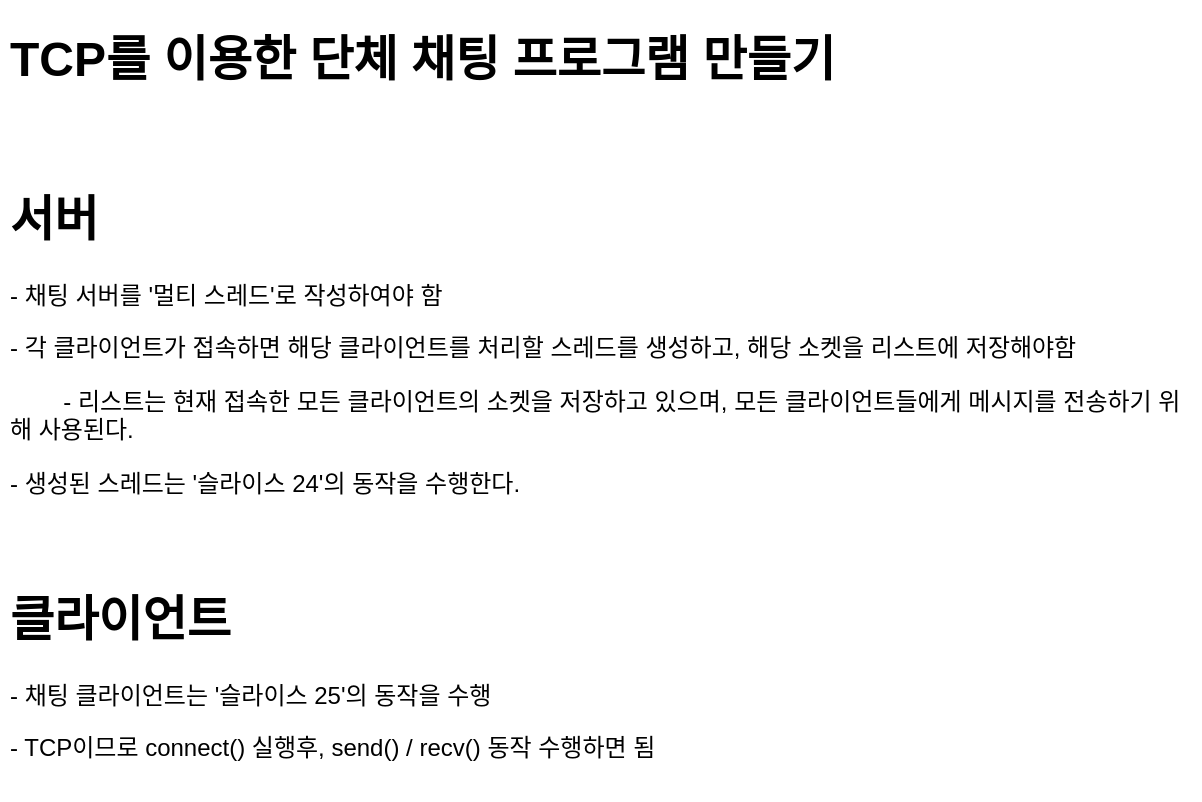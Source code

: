 <mxfile version="15.8.7" type="device"><diagram id="QTZonmfGNNRE6Qg6szTg" name="페이지-1"><mxGraphModel dx="981" dy="591" grid="1" gridSize="10" guides="1" tooltips="1" connect="1" arrows="1" fold="1" page="1" pageScale="1" pageWidth="6000" pageHeight="6000" math="0" shadow="0"><root><mxCell id="0"/><mxCell id="1" parent="0"/><mxCell id="KfGBn9mPBoOMDIYvFJ_M-1" value="&lt;h1&gt;TCP를 이용한 단체 채팅 프로그램 만들기&lt;/h1&gt;&lt;p&gt;&lt;br&gt;&lt;/p&gt;" style="text;html=1;strokeColor=none;fillColor=none;spacing=5;spacingTop=-20;whiteSpace=wrap;overflow=hidden;rounded=0;" vertex="1" parent="1"><mxGeometry x="40" y="40" width="490" height="60" as="geometry"/></mxCell><mxCell id="KfGBn9mPBoOMDIYvFJ_M-2" value="&lt;h1&gt;서버&lt;/h1&gt;&lt;p&gt;- 채팅 서버를 '멀티 스레드'로 작성하여야 함&lt;/p&gt;&lt;p&gt;- 각 클라이언트가 접속하면 해당 클라이언트를 처리할 스레드를 생성하고, 해당 소켓을 리스트에 저장해야함&lt;/p&gt;&lt;p&gt;&lt;span style=&quot;white-space: pre&quot;&gt;&#9;&lt;/span&gt;- 리스트는 현재 접속한 모든 클라이언트의 소켓을 저장하고 있으며, 모든 클라이언트들에게 메시지를 전송하기 위해 사용된다.&lt;br&gt;&lt;/p&gt;&lt;p&gt;- 생성된 스레드는 '슬라이스 24'의 동작을 수행한다.&lt;/p&gt;" style="text;html=1;strokeColor=none;fillColor=none;spacing=5;spacingTop=-20;whiteSpace=wrap;overflow=hidden;rounded=0;" vertex="1" parent="1"><mxGeometry x="40" y="120" width="600" height="170" as="geometry"/></mxCell><mxCell id="KfGBn9mPBoOMDIYvFJ_M-4" value="&lt;h1&gt;클라이언트&lt;/h1&gt;&lt;p&gt;- 채팅 클라이언트는 '슬라이스 25'의 동작을 수행&lt;/p&gt;&lt;p&gt;- TCP이므로 connect() 실행후, send() / recv() 동작 수행하면 됨&lt;/p&gt;" style="text;html=1;strokeColor=none;fillColor=none;spacing=5;spacingTop=-20;whiteSpace=wrap;overflow=hidden;rounded=0;" vertex="1" parent="1"><mxGeometry x="40" y="320" width="600" height="110" as="geometry"/></mxCell></root></mxGraphModel></diagram></mxfile>